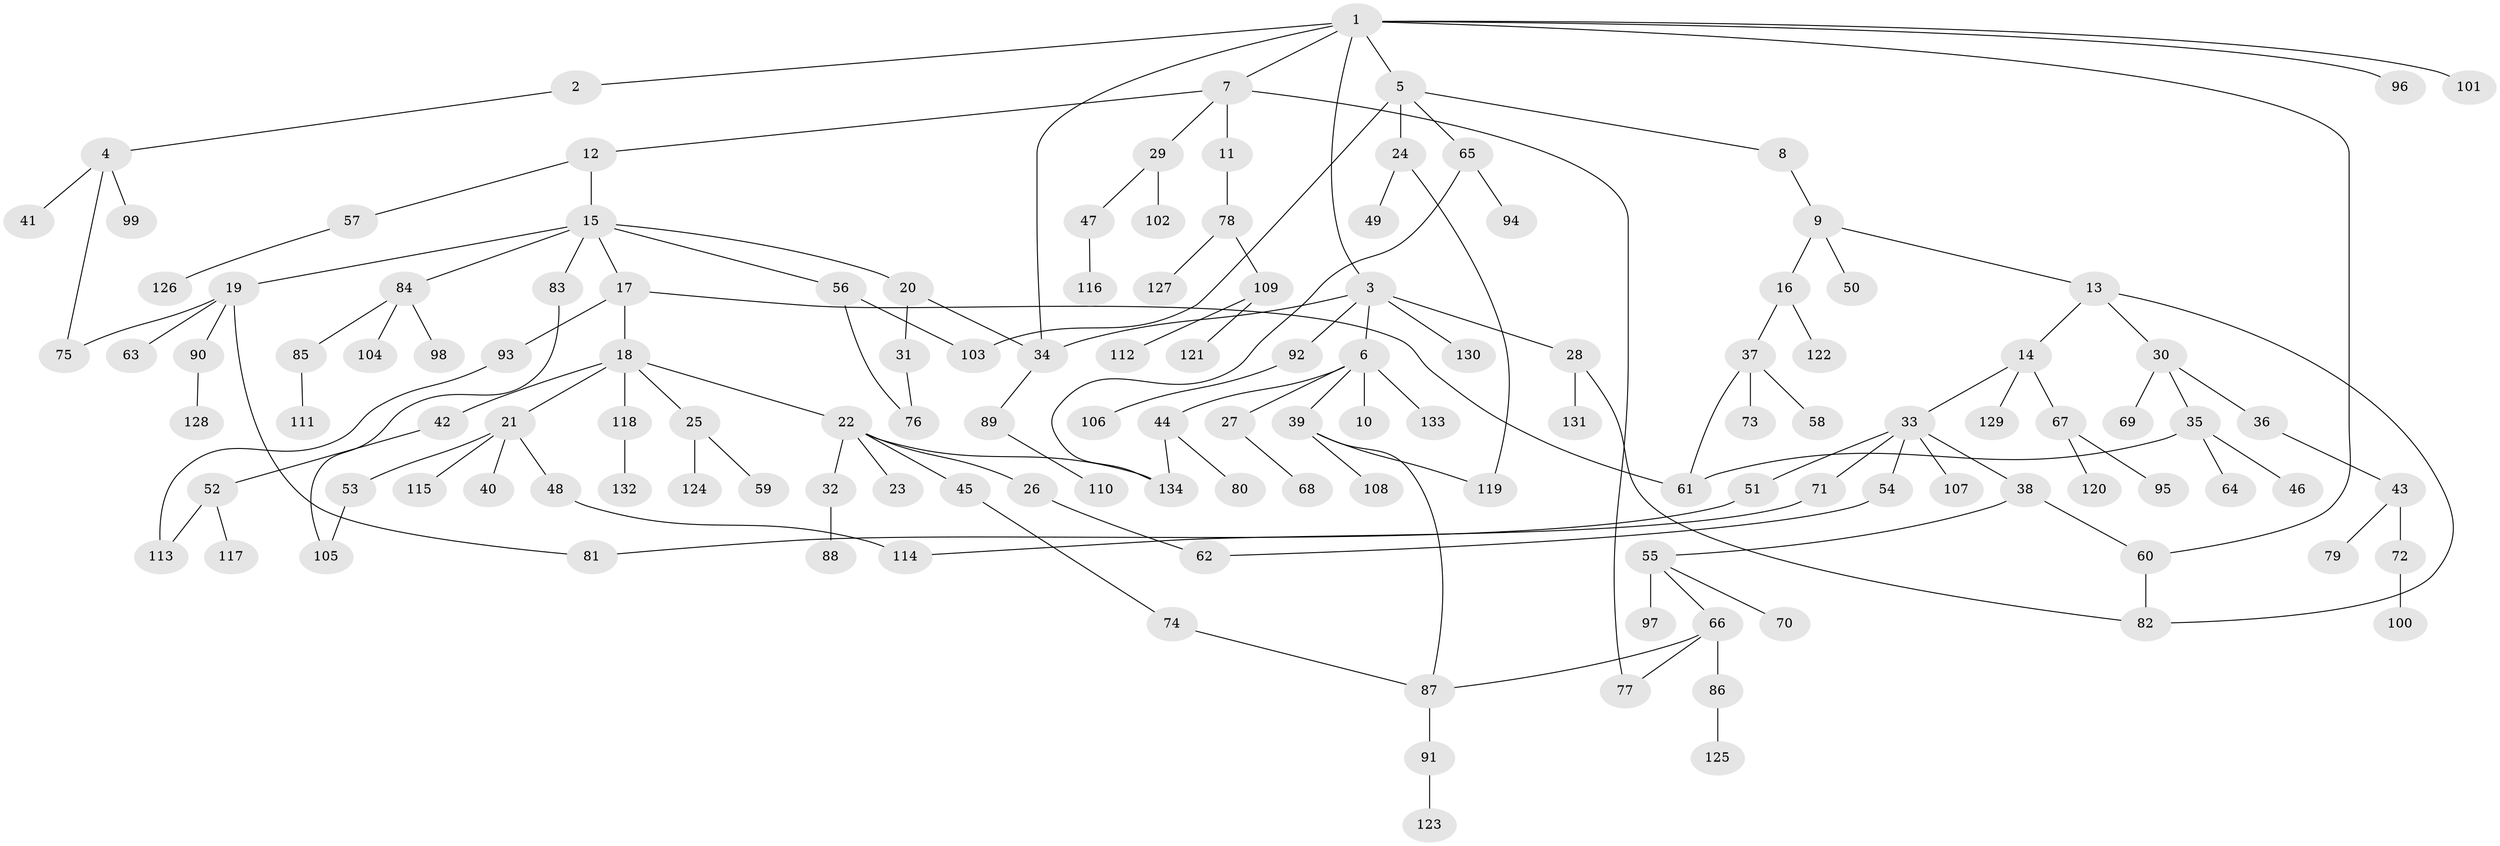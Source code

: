 // coarse degree distribution, {9: 0.02197802197802198, 2: 0.1978021978021978, 3: 0.15384615384615385, 5: 0.054945054945054944, 6: 0.03296703296703297, 4: 0.06593406593406594, 1: 0.45054945054945056, 8: 0.02197802197802198}
// Generated by graph-tools (version 1.1) at 2025/41/03/06/25 10:41:27]
// undirected, 134 vertices, 154 edges
graph export_dot {
graph [start="1"]
  node [color=gray90,style=filled];
  1;
  2;
  3;
  4;
  5;
  6;
  7;
  8;
  9;
  10;
  11;
  12;
  13;
  14;
  15;
  16;
  17;
  18;
  19;
  20;
  21;
  22;
  23;
  24;
  25;
  26;
  27;
  28;
  29;
  30;
  31;
  32;
  33;
  34;
  35;
  36;
  37;
  38;
  39;
  40;
  41;
  42;
  43;
  44;
  45;
  46;
  47;
  48;
  49;
  50;
  51;
  52;
  53;
  54;
  55;
  56;
  57;
  58;
  59;
  60;
  61;
  62;
  63;
  64;
  65;
  66;
  67;
  68;
  69;
  70;
  71;
  72;
  73;
  74;
  75;
  76;
  77;
  78;
  79;
  80;
  81;
  82;
  83;
  84;
  85;
  86;
  87;
  88;
  89;
  90;
  91;
  92;
  93;
  94;
  95;
  96;
  97;
  98;
  99;
  100;
  101;
  102;
  103;
  104;
  105;
  106;
  107;
  108;
  109;
  110;
  111;
  112;
  113;
  114;
  115;
  116;
  117;
  118;
  119;
  120;
  121;
  122;
  123;
  124;
  125;
  126;
  127;
  128;
  129;
  130;
  131;
  132;
  133;
  134;
  1 -- 2;
  1 -- 3;
  1 -- 5;
  1 -- 7;
  1 -- 60;
  1 -- 96;
  1 -- 101;
  1 -- 34;
  2 -- 4;
  3 -- 6;
  3 -- 28;
  3 -- 34;
  3 -- 92;
  3 -- 130;
  4 -- 41;
  4 -- 75;
  4 -- 99;
  5 -- 8;
  5 -- 24;
  5 -- 65;
  5 -- 103;
  6 -- 10;
  6 -- 27;
  6 -- 39;
  6 -- 44;
  6 -- 133;
  7 -- 11;
  7 -- 12;
  7 -- 29;
  7 -- 77;
  8 -- 9;
  9 -- 13;
  9 -- 16;
  9 -- 50;
  11 -- 78;
  12 -- 15;
  12 -- 57;
  13 -- 14;
  13 -- 30;
  13 -- 82;
  14 -- 33;
  14 -- 67;
  14 -- 129;
  15 -- 17;
  15 -- 19;
  15 -- 20;
  15 -- 56;
  15 -- 83;
  15 -- 84;
  16 -- 37;
  16 -- 122;
  17 -- 18;
  17 -- 61;
  17 -- 93;
  18 -- 21;
  18 -- 22;
  18 -- 25;
  18 -- 42;
  18 -- 118;
  19 -- 63;
  19 -- 90;
  19 -- 81;
  19 -- 75;
  20 -- 31;
  20 -- 34;
  21 -- 40;
  21 -- 48;
  21 -- 53;
  21 -- 115;
  22 -- 23;
  22 -- 26;
  22 -- 32;
  22 -- 45;
  22 -- 134;
  24 -- 49;
  24 -- 119;
  25 -- 59;
  25 -- 124;
  26 -- 62;
  27 -- 68;
  28 -- 131;
  28 -- 82;
  29 -- 47;
  29 -- 102;
  30 -- 35;
  30 -- 36;
  30 -- 69;
  31 -- 76;
  32 -- 88;
  33 -- 38;
  33 -- 51;
  33 -- 54;
  33 -- 71;
  33 -- 107;
  34 -- 89;
  35 -- 46;
  35 -- 64;
  35 -- 61;
  36 -- 43;
  37 -- 58;
  37 -- 73;
  37 -- 61;
  38 -- 55;
  38 -- 60;
  39 -- 108;
  39 -- 119;
  39 -- 87;
  42 -- 52;
  43 -- 72;
  43 -- 79;
  44 -- 80;
  44 -- 134;
  45 -- 74;
  47 -- 116;
  48 -- 114;
  51 -- 81;
  52 -- 117;
  52 -- 113;
  53 -- 105;
  54 -- 62;
  55 -- 66;
  55 -- 70;
  55 -- 97;
  56 -- 76;
  56 -- 103;
  57 -- 126;
  60 -- 82;
  65 -- 94;
  65 -- 134;
  66 -- 77;
  66 -- 86;
  66 -- 87;
  67 -- 95;
  67 -- 120;
  71 -- 114;
  72 -- 100;
  74 -- 87;
  78 -- 109;
  78 -- 127;
  83 -- 105;
  84 -- 85;
  84 -- 98;
  84 -- 104;
  85 -- 111;
  86 -- 125;
  87 -- 91;
  89 -- 110;
  90 -- 128;
  91 -- 123;
  92 -- 106;
  93 -- 113;
  109 -- 112;
  109 -- 121;
  118 -- 132;
}

